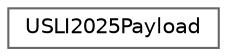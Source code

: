 digraph "Graphical Class Hierarchy"
{
 // LATEX_PDF_SIZE
  bgcolor="transparent";
  edge [fontname=Helvetica,fontsize=10,labelfontname=Helvetica,labelfontsize=10];
  node [fontname=Helvetica,fontsize=10,shape=box,height=0.2,width=0.4];
  rankdir="LR";
  Node0 [label="USLI2025Payload",height=0.2,width=0.4,color="grey40", fillcolor="white", style="filled",URL="$classUSLI2025Payload.html",tooltip=" "];
}
